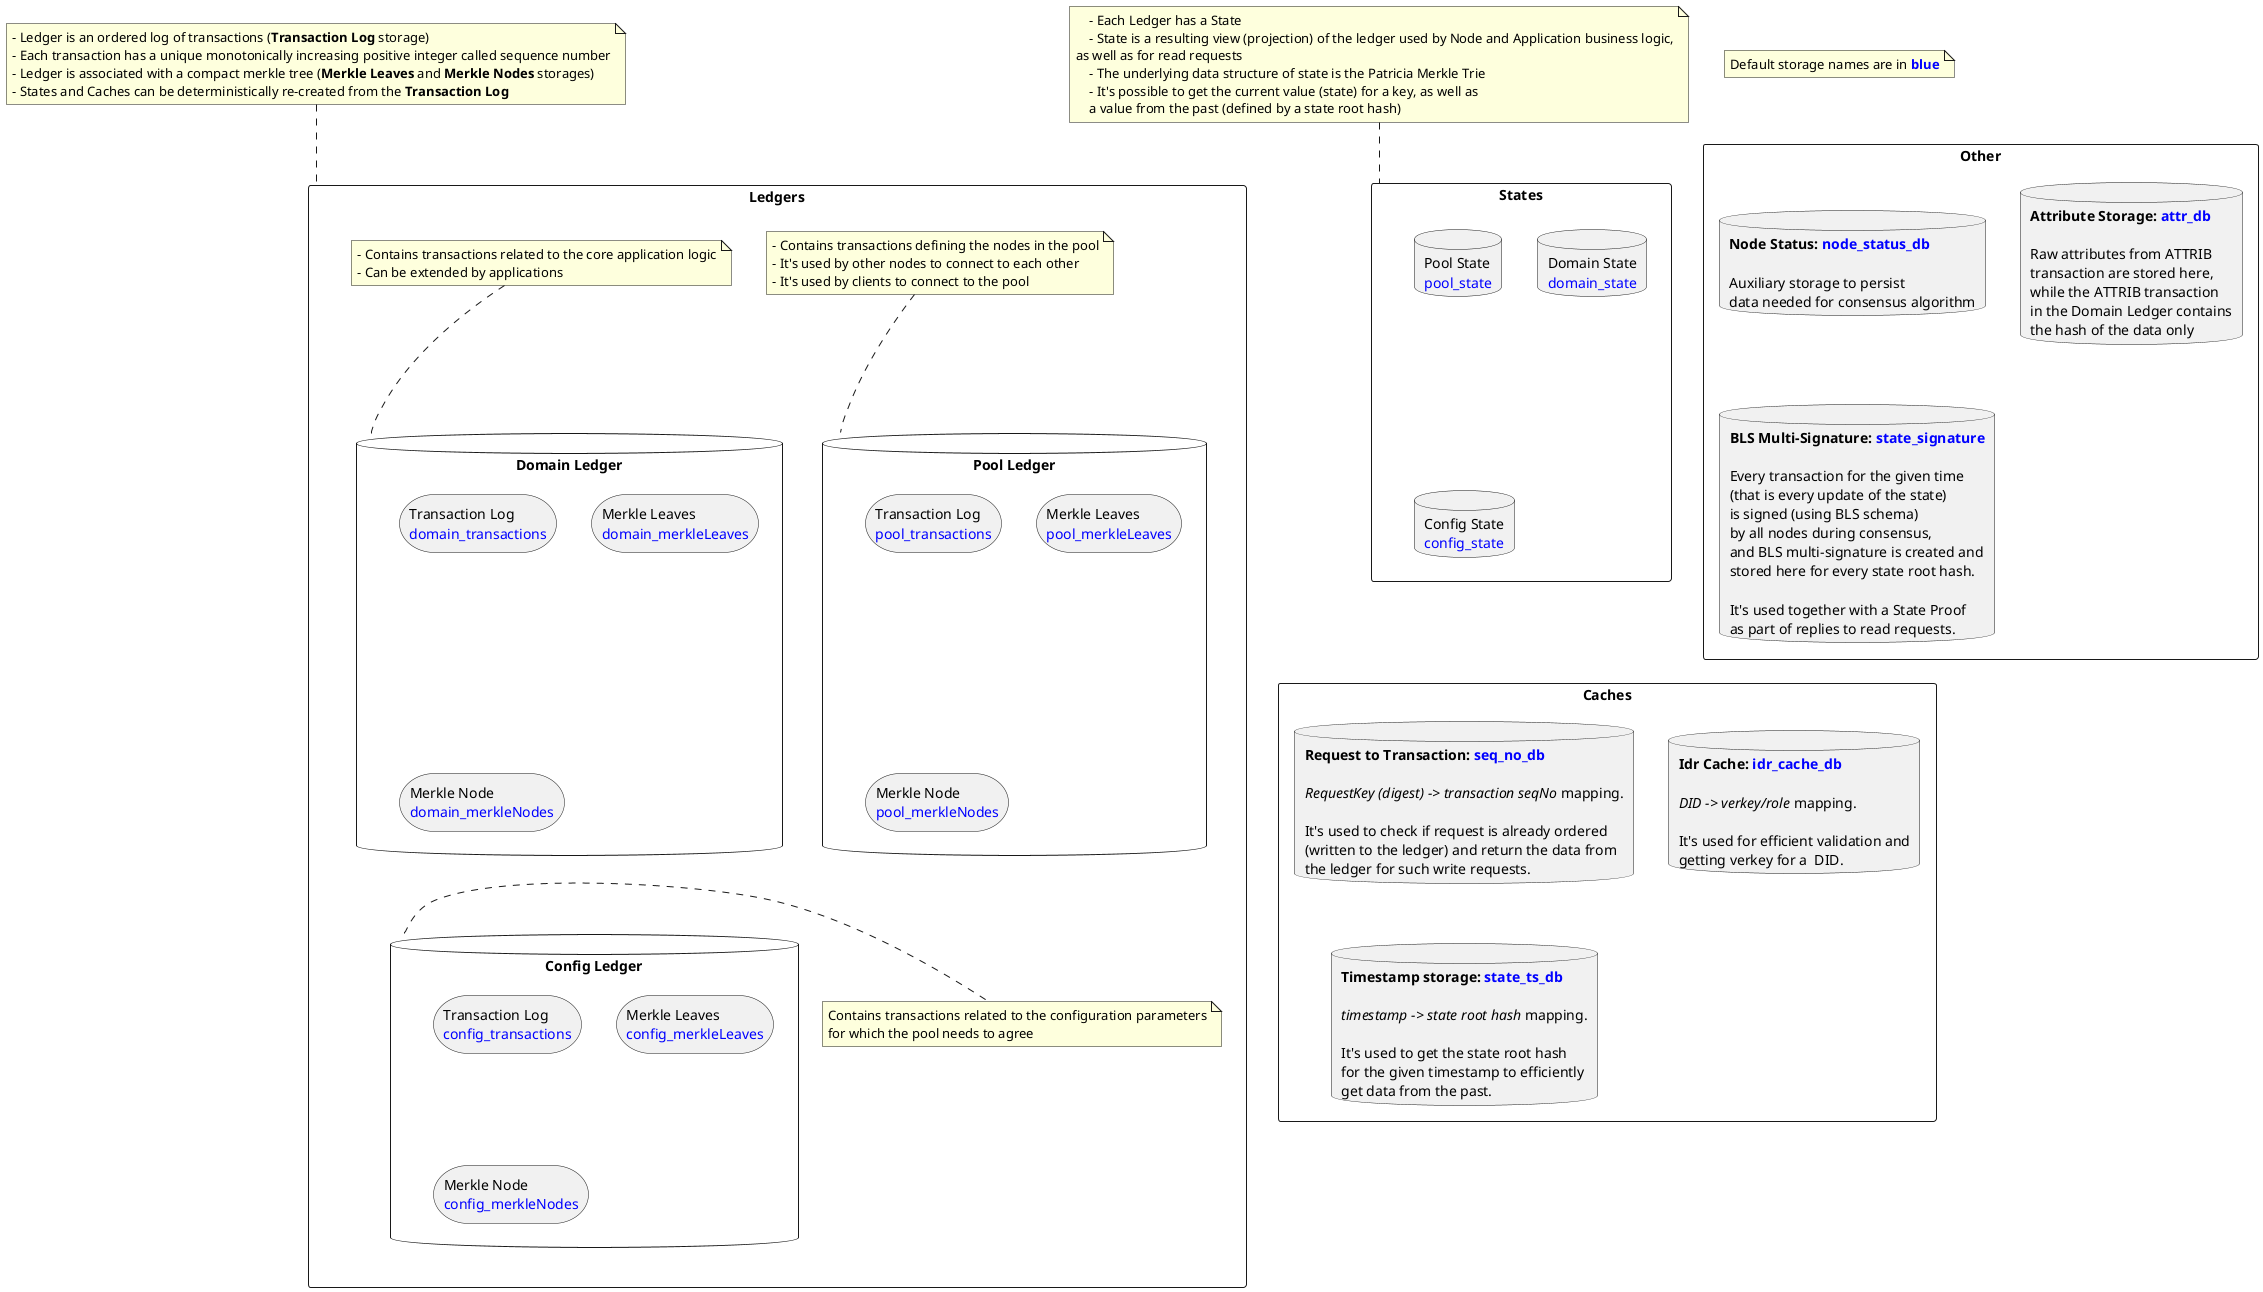@startuml

note "Default storage names are in <b><color blue>blue</color></b>" as N1

rectangle "Ledgers" {

    database "Pool Ledger" as PL {
      storage P1[
      Transaction Log
      <color blue>pool_transactions</color>
      ]
      storage P2[
      Merkle Leaves
      <color blue>pool_merkleLeaves</color>
      ]
      storage P3[
      Merkle Node
      <color blue>pool_merkleNodes</color>
      ]
    }
    note top of PL
         - Contains transactions defining the nodes in the pool
         - It's used by other nodes to connect to each other
         - It's used by clients to connect to the pool
    end note


    database "Domain Ledger" as DL {
      storage D1[
      Transaction Log
      <color blue>domain_transactions</color>
      ]
      storage D2[
      Merkle Leaves
      <color blue>domain_merkleLeaves</color>
      ]
      storage D3[
      Merkle Node
      <color blue>domain_merkleNodes</color>
      ]
    }
    note top of DL
         - Contains transactions related to the core application logic
         - Can be extended by applications
    end note

    database "Config Ledger" as CL {
      storage C1[
      Transaction Log
      <color blue>config_transactions</color>
      ]
      storage C2[
      Merkle Leaves
      <color blue>config_merkleLeaves</color>
      ]
      storage C3[
      Merkle Node
      <color blue>config_merkleNodes</color>
      ]
    }
    note right of CL
      Contains transactions related to the configuration parameters
      for which the pool needs to agree
    end note

}
note top of Ledgers
    - Ledger is an ordered log of transactions (<b>Transaction Log</b> storage)
    - Each transaction has a unique monotonically increasing positive integer called sequence number
    - Ledger is associated with a compact merkle tree (<b>Merkle Leaves</b> and <b>Merkle Nodes</b> storages)
    - States and Caches can be deterministically re-created from the <b>Transaction Log</b>
end note

rectangle "States" {
    database S1[
    Pool State
    <color blue>pool_state</color>
    ]
    database S2[
    Domain State
    <color blue>domain_state</color>
    ]
    database S3[
    Config State
    <color blue>config_state</color>
    ]
}
note top of States
    - Each Ledger has a State
    - State is a resulting view (projection) of the ledger used by Node and Application business logic,
as well as for read requests
    - The underlying data structure of state is the Patricia Merkle Trie
    - It's possible to get the current value (state) for a key, as well as
    a value from the past (defined by a state root hash)
end note

rectangle "Other" {
    database database1 [
    <b>Node Status: <color blue>node_status_db</color></b>

    Auxiliary storage to persist
    data needed for consensus algorithm
    ]

    database database2 [
    <b>Attribute Storage: <color blue>attr_db</color></b>

    Raw attributes from ATTRIB
    transaction are stored here,
    while the ATTRIB transaction
    in the Domain Ledger contains
    the hash of the data only
    ]

    database database3 [
    <b>BLS Multi-Signature: <color blue>state_signature</color></b>

    Every transaction for the given time
    (that is every update of the state)
    is signed (using BLS schema)
    by all nodes during consensus,
    and BLS multi-signature is created and
    stored here for every state root hash.

    It's used together with a State Proof
    as part of replies to read requests.
    ]
}

rectangle "Caches" {
    database database5 [
    <b>Request to Transaction: <color blue>seq_no_db</color></b>

    <i>RequestKey (digest) -> transaction seqNo</i> mapping.

    It's used to check if request is already ordered
    (written to the ledger) and return the data from
    the ledger for such write requests.
    ]

    database database4 [
    <b>Idr Cache: <color blue>idr_cache_db</color></b>

    <i>DID -> verkey/role</i> mapping.

    It's used for efficient validation and
    getting verkey for a  DID.
    ]

    database database6 [
    <b>Timestamp storage: <color blue>state_ts_db</color></b>

    <i>timestamp -> state root hash</i> mapping.

    It's used to get the state root hash
    for the given timestamp to efficiently
    get data from the past.
    ]
}


@enduml